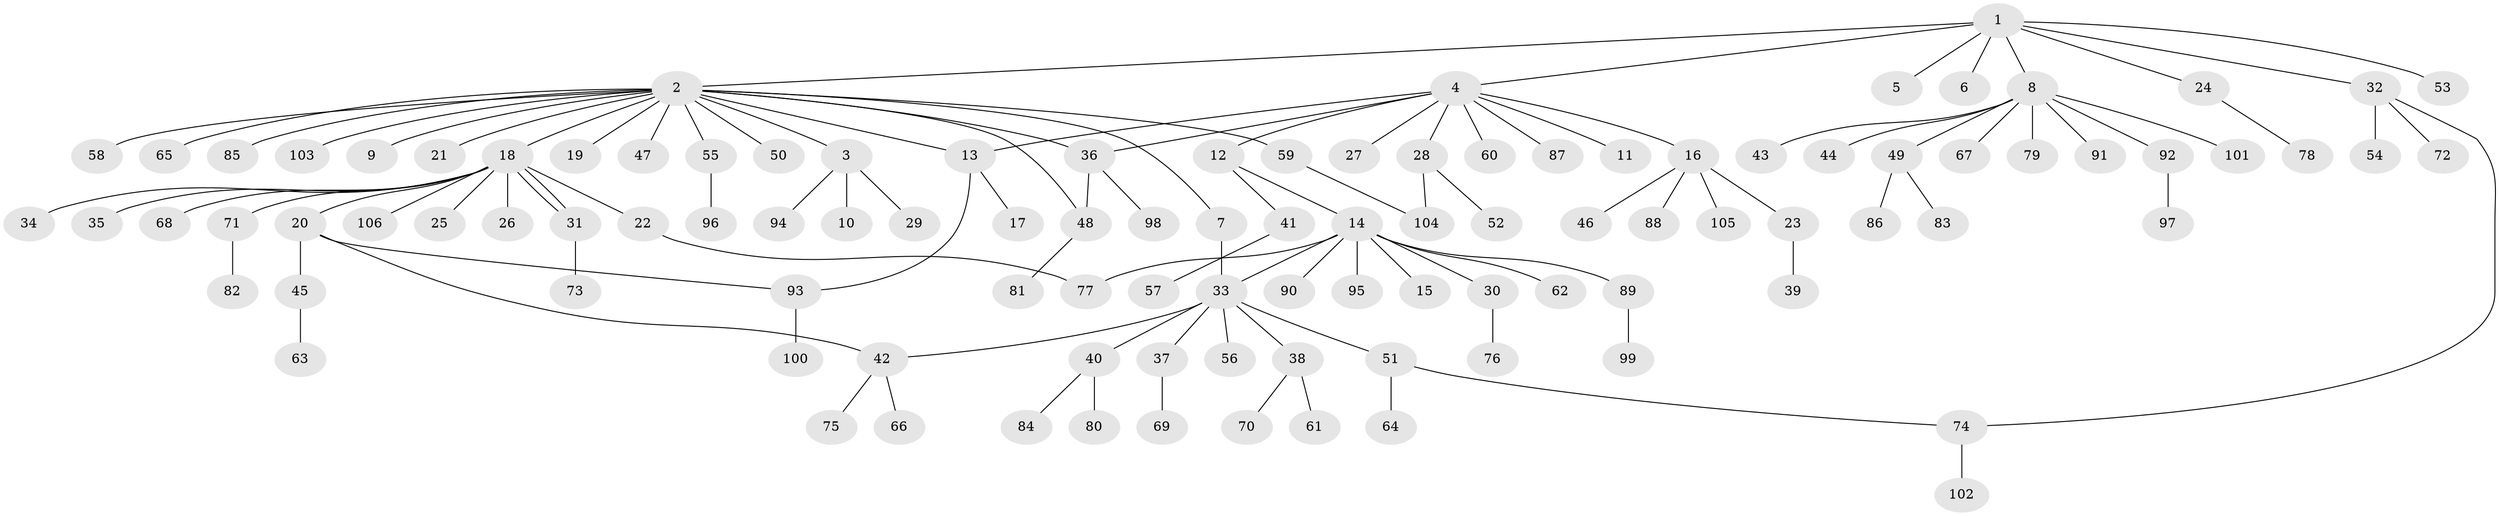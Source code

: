 // coarse degree distribution, {7: 0.025974025974025976, 17: 0.012987012987012988, 3: 0.1038961038961039, 9: 0.012987012987012988, 1: 0.6233766233766234, 2: 0.15584415584415584, 8: 0.025974025974025976, 4: 0.025974025974025976, 12: 0.012987012987012988}
// Generated by graph-tools (version 1.1) at 2025/23/03/03/25 07:23:54]
// undirected, 106 vertices, 115 edges
graph export_dot {
graph [start="1"]
  node [color=gray90,style=filled];
  1;
  2;
  3;
  4;
  5;
  6;
  7;
  8;
  9;
  10;
  11;
  12;
  13;
  14;
  15;
  16;
  17;
  18;
  19;
  20;
  21;
  22;
  23;
  24;
  25;
  26;
  27;
  28;
  29;
  30;
  31;
  32;
  33;
  34;
  35;
  36;
  37;
  38;
  39;
  40;
  41;
  42;
  43;
  44;
  45;
  46;
  47;
  48;
  49;
  50;
  51;
  52;
  53;
  54;
  55;
  56;
  57;
  58;
  59;
  60;
  61;
  62;
  63;
  64;
  65;
  66;
  67;
  68;
  69;
  70;
  71;
  72;
  73;
  74;
  75;
  76;
  77;
  78;
  79;
  80;
  81;
  82;
  83;
  84;
  85;
  86;
  87;
  88;
  89;
  90;
  91;
  92;
  93;
  94;
  95;
  96;
  97;
  98;
  99;
  100;
  101;
  102;
  103;
  104;
  105;
  106;
  1 -- 2;
  1 -- 4;
  1 -- 5;
  1 -- 6;
  1 -- 8;
  1 -- 24;
  1 -- 32;
  1 -- 53;
  2 -- 3;
  2 -- 7;
  2 -- 9;
  2 -- 13;
  2 -- 18;
  2 -- 19;
  2 -- 21;
  2 -- 36;
  2 -- 47;
  2 -- 48;
  2 -- 50;
  2 -- 55;
  2 -- 58;
  2 -- 59;
  2 -- 65;
  2 -- 85;
  2 -- 103;
  3 -- 10;
  3 -- 29;
  3 -- 94;
  4 -- 11;
  4 -- 12;
  4 -- 13;
  4 -- 16;
  4 -- 27;
  4 -- 28;
  4 -- 36;
  4 -- 60;
  4 -- 87;
  7 -- 33;
  8 -- 43;
  8 -- 44;
  8 -- 49;
  8 -- 67;
  8 -- 79;
  8 -- 91;
  8 -- 92;
  8 -- 101;
  12 -- 14;
  12 -- 41;
  13 -- 17;
  13 -- 93;
  14 -- 15;
  14 -- 30;
  14 -- 33;
  14 -- 62;
  14 -- 77;
  14 -- 89;
  14 -- 90;
  14 -- 95;
  16 -- 23;
  16 -- 46;
  16 -- 88;
  16 -- 105;
  18 -- 20;
  18 -- 22;
  18 -- 25;
  18 -- 26;
  18 -- 31;
  18 -- 31;
  18 -- 34;
  18 -- 35;
  18 -- 68;
  18 -- 71;
  18 -- 106;
  20 -- 42;
  20 -- 45;
  20 -- 93;
  22 -- 77;
  23 -- 39;
  24 -- 78;
  28 -- 52;
  28 -- 104;
  30 -- 76;
  31 -- 73;
  32 -- 54;
  32 -- 72;
  32 -- 74;
  33 -- 37;
  33 -- 38;
  33 -- 40;
  33 -- 42;
  33 -- 51;
  33 -- 56;
  36 -- 48;
  36 -- 98;
  37 -- 69;
  38 -- 61;
  38 -- 70;
  40 -- 80;
  40 -- 84;
  41 -- 57;
  42 -- 66;
  42 -- 75;
  45 -- 63;
  48 -- 81;
  49 -- 83;
  49 -- 86;
  51 -- 64;
  51 -- 74;
  55 -- 96;
  59 -- 104;
  71 -- 82;
  74 -- 102;
  89 -- 99;
  92 -- 97;
  93 -- 100;
}
